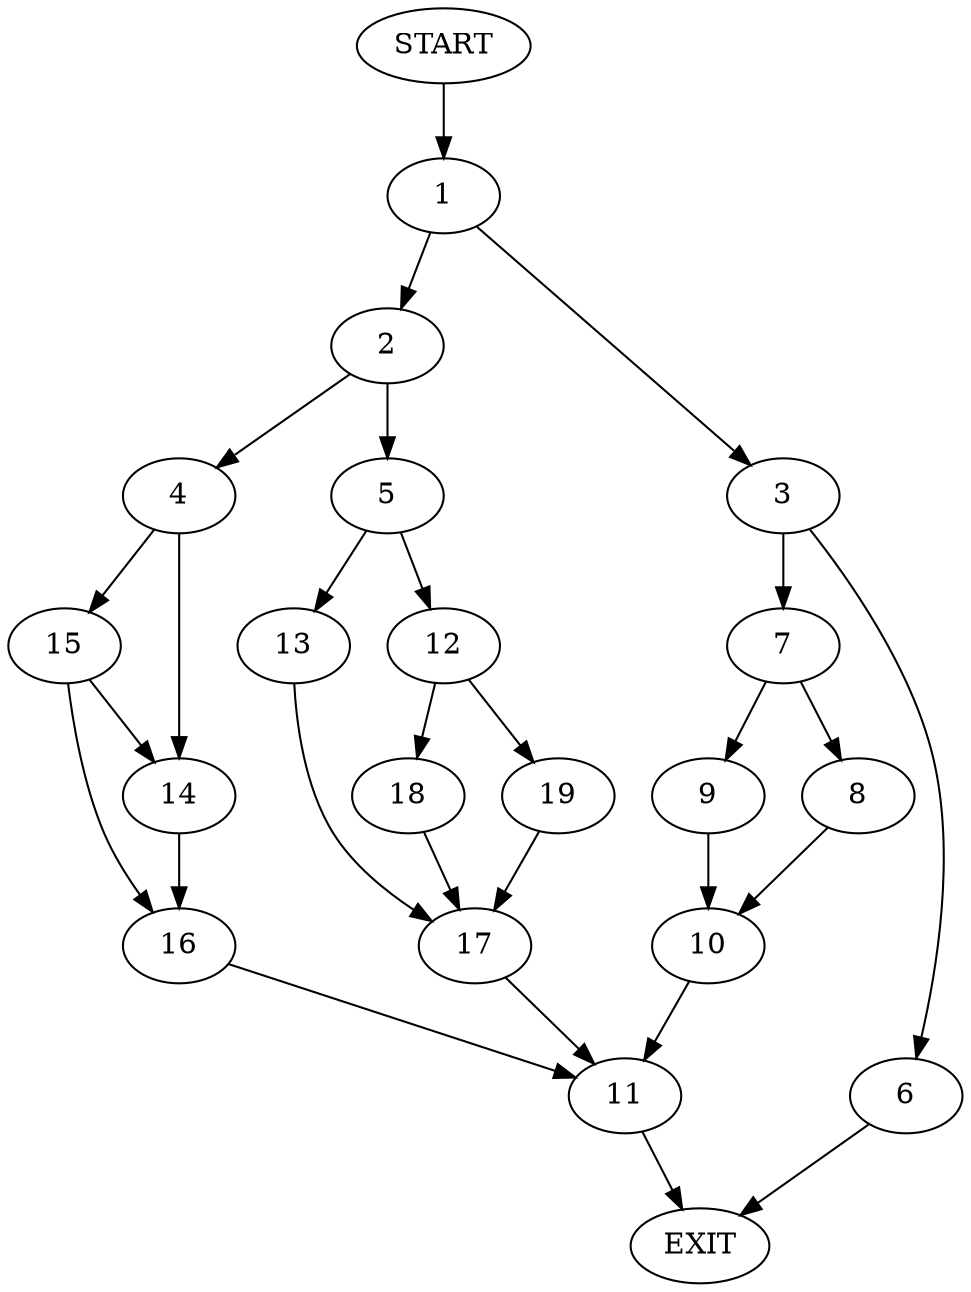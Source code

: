 digraph {
0 [label="START"]
20 [label="EXIT"]
0 -> 1
1 -> 2
1 -> 3
2 -> 4
2 -> 5
3 -> 6
3 -> 7
7 -> 8
7 -> 9
6 -> 20
9 -> 10
8 -> 10
10 -> 11
11 -> 20
5 -> 12
5 -> 13
4 -> 14
4 -> 15
15 -> 14
15 -> 16
14 -> 16
16 -> 11
13 -> 17
12 -> 18
12 -> 19
17 -> 11
19 -> 17
18 -> 17
}
